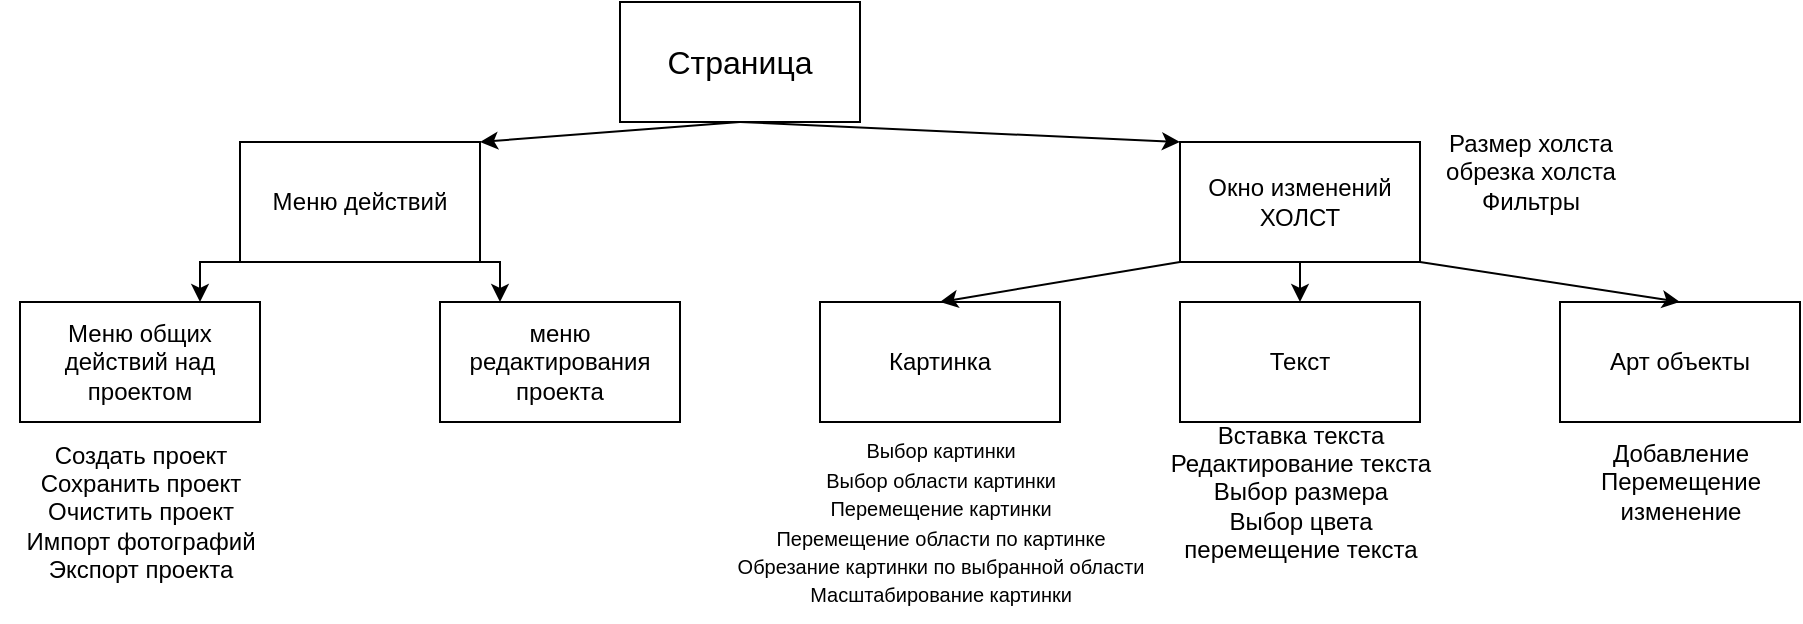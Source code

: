 <mxfile version="21.7.2" type="github">
  <diagram name="Страница — 1" id="YU0tO5HvDjDre46A8e69">
    <mxGraphModel dx="2022" dy="658" grid="1" gridSize="10" guides="1" tooltips="1" connect="1" arrows="1" fold="1" page="1" pageScale="1" pageWidth="827" pageHeight="1169" math="0" shadow="0">
      <root>
        <mxCell id="0" />
        <mxCell id="1" parent="0" />
        <mxCell id="evJcEJ3KG3SUG8nfOCRY-1" value="&lt;font size=&quot;3&quot;&gt;Страница&lt;/font&gt;" style="rounded=0;whiteSpace=wrap;html=1;" vertex="1" parent="1">
          <mxGeometry x="300" y="50" width="120" height="60" as="geometry" />
        </mxCell>
        <mxCell id="evJcEJ3KG3SUG8nfOCRY-2" value="" style="endArrow=classic;html=1;rounded=0;exitX=0.5;exitY=1;exitDx=0;exitDy=0;entryX=1;entryY=0;entryDx=0;entryDy=0;" edge="1" parent="1" source="evJcEJ3KG3SUG8nfOCRY-1" target="evJcEJ3KG3SUG8nfOCRY-3">
          <mxGeometry width="50" height="50" relative="1" as="geometry">
            <mxPoint x="390" y="400" as="sourcePoint" />
            <mxPoint x="160" y="160" as="targetPoint" />
          </mxGeometry>
        </mxCell>
        <mxCell id="evJcEJ3KG3SUG8nfOCRY-25" style="edgeStyle=orthogonalEdgeStyle;rounded=0;orthogonalLoop=1;jettySize=auto;html=1;exitX=1;exitY=1;exitDx=0;exitDy=0;entryX=0.25;entryY=0;entryDx=0;entryDy=0;" edge="1" parent="1" source="evJcEJ3KG3SUG8nfOCRY-3" target="evJcEJ3KG3SUG8nfOCRY-9">
          <mxGeometry relative="1" as="geometry" />
        </mxCell>
        <mxCell id="evJcEJ3KG3SUG8nfOCRY-26" style="edgeStyle=orthogonalEdgeStyle;rounded=0;orthogonalLoop=1;jettySize=auto;html=1;exitX=0;exitY=1;exitDx=0;exitDy=0;entryX=0.75;entryY=0;entryDx=0;entryDy=0;" edge="1" parent="1" source="evJcEJ3KG3SUG8nfOCRY-3" target="evJcEJ3KG3SUG8nfOCRY-8">
          <mxGeometry relative="1" as="geometry" />
        </mxCell>
        <mxCell id="evJcEJ3KG3SUG8nfOCRY-3" value="Меню действий" style="rounded=0;whiteSpace=wrap;html=1;" vertex="1" parent="1">
          <mxGeometry x="110" y="120" width="120" height="60" as="geometry" />
        </mxCell>
        <mxCell id="evJcEJ3KG3SUG8nfOCRY-4" value="Окно изменений&lt;br&gt;ХОЛСТ" style="rounded=0;whiteSpace=wrap;html=1;" vertex="1" parent="1">
          <mxGeometry x="580" y="120" width="120" height="60" as="geometry" />
        </mxCell>
        <mxCell id="evJcEJ3KG3SUG8nfOCRY-5" value="" style="endArrow=classic;html=1;rounded=0;exitX=0.5;exitY=1;exitDx=0;exitDy=0;entryX=0;entryY=0;entryDx=0;entryDy=0;" edge="1" parent="1" source="evJcEJ3KG3SUG8nfOCRY-1" target="evJcEJ3KG3SUG8nfOCRY-4">
          <mxGeometry width="50" height="50" relative="1" as="geometry">
            <mxPoint x="390" y="400" as="sourcePoint" />
            <mxPoint x="440" y="350" as="targetPoint" />
          </mxGeometry>
        </mxCell>
        <mxCell id="evJcEJ3KG3SUG8nfOCRY-8" value="Меню общих действий над проектом" style="rounded=0;whiteSpace=wrap;html=1;" vertex="1" parent="1">
          <mxGeometry y="200" width="120" height="60" as="geometry" />
        </mxCell>
        <mxCell id="evJcEJ3KG3SUG8nfOCRY-9" value="меню редактирования проекта" style="rounded=0;whiteSpace=wrap;html=1;" vertex="1" parent="1">
          <mxGeometry x="210" y="200" width="120" height="60" as="geometry" />
        </mxCell>
        <mxCell id="evJcEJ3KG3SUG8nfOCRY-11" value="Картинка" style="rounded=0;whiteSpace=wrap;html=1;" vertex="1" parent="1">
          <mxGeometry x="400" y="200" width="120" height="60" as="geometry" />
        </mxCell>
        <mxCell id="evJcEJ3KG3SUG8nfOCRY-12" value="Текст" style="rounded=0;whiteSpace=wrap;html=1;" vertex="1" parent="1">
          <mxGeometry x="580" y="200" width="120" height="60" as="geometry" />
        </mxCell>
        <mxCell id="evJcEJ3KG3SUG8nfOCRY-13" value="&lt;font style=&quot;font-size: 10px;&quot;&gt;Выбор картинки&lt;br&gt;Выбор области картинки&lt;br&gt;Перемещение картинки&lt;br&gt;Перемещение области по картинке&lt;br&gt;Обрезание картинки по выбранной области&lt;br&gt;Масштабирование картинки&lt;/font&gt;" style="text;html=1;align=center;verticalAlign=middle;resizable=0;points=[];autosize=1;strokeColor=none;fillColor=none;" vertex="1" parent="1">
          <mxGeometry x="345" y="260" width="230" height="100" as="geometry" />
        </mxCell>
        <mxCell id="evJcEJ3KG3SUG8nfOCRY-16" value="Вставка текста&lt;br&gt;Редактирование текста&lt;br&gt;Выбор размера&lt;br&gt;Выбор цвета&lt;br&gt;перемещение текста" style="text;html=1;align=center;verticalAlign=middle;resizable=0;points=[];autosize=1;strokeColor=none;fillColor=none;" vertex="1" parent="1">
          <mxGeometry x="565" y="250" width="150" height="90" as="geometry" />
        </mxCell>
        <mxCell id="evJcEJ3KG3SUG8nfOCRY-17" value="Арт объекты" style="rounded=0;whiteSpace=wrap;html=1;" vertex="1" parent="1">
          <mxGeometry x="770" y="200" width="120" height="60" as="geometry" />
        </mxCell>
        <mxCell id="evJcEJ3KG3SUG8nfOCRY-18" value="Добавление&lt;br&gt;Перемещение&lt;br&gt;изменение" style="text;html=1;align=center;verticalAlign=middle;resizable=0;points=[];autosize=1;strokeColor=none;fillColor=none;" vertex="1" parent="1">
          <mxGeometry x="780" y="260" width="100" height="60" as="geometry" />
        </mxCell>
        <mxCell id="evJcEJ3KG3SUG8nfOCRY-19" value="" style="endArrow=classic;html=1;rounded=0;entryX=0.5;entryY=0;entryDx=0;entryDy=0;exitX=1;exitY=1;exitDx=0;exitDy=0;" edge="1" parent="1" source="evJcEJ3KG3SUG8nfOCRY-4" target="evJcEJ3KG3SUG8nfOCRY-17">
          <mxGeometry width="50" height="50" relative="1" as="geometry">
            <mxPoint x="620" y="190" as="sourcePoint" />
            <mxPoint x="670" y="140" as="targetPoint" />
          </mxGeometry>
        </mxCell>
        <mxCell id="evJcEJ3KG3SUG8nfOCRY-20" value="" style="endArrow=classic;html=1;rounded=0;entryX=0.5;entryY=0;entryDx=0;entryDy=0;exitX=0.5;exitY=1;exitDx=0;exitDy=0;" edge="1" parent="1" source="evJcEJ3KG3SUG8nfOCRY-4" target="evJcEJ3KG3SUG8nfOCRY-12">
          <mxGeometry width="50" height="50" relative="1" as="geometry">
            <mxPoint x="620" y="190" as="sourcePoint" />
            <mxPoint x="670" y="140" as="targetPoint" />
          </mxGeometry>
        </mxCell>
        <mxCell id="evJcEJ3KG3SUG8nfOCRY-21" value="" style="endArrow=classic;html=1;rounded=0;exitX=0;exitY=1;exitDx=0;exitDy=0;entryX=0.5;entryY=0;entryDx=0;entryDy=0;" edge="1" parent="1" source="evJcEJ3KG3SUG8nfOCRY-4" target="evJcEJ3KG3SUG8nfOCRY-11">
          <mxGeometry width="50" height="50" relative="1" as="geometry">
            <mxPoint x="620" y="190" as="sourcePoint" />
            <mxPoint x="670" y="140" as="targetPoint" />
          </mxGeometry>
        </mxCell>
        <mxCell id="evJcEJ3KG3SUG8nfOCRY-23" value="Размер холста&lt;br&gt;обрезка холста&lt;br&gt;Фильтры" style="text;html=1;align=center;verticalAlign=middle;resizable=0;points=[];autosize=1;strokeColor=none;fillColor=none;" vertex="1" parent="1">
          <mxGeometry x="700" y="105" width="110" height="60" as="geometry" />
        </mxCell>
        <mxCell id="evJcEJ3KG3SUG8nfOCRY-28" value="Создать проект&lt;br&gt;Сохранить проект&lt;br&gt;Очистить проект&lt;br&gt;Импорт фотографий&lt;br&gt;Экспорт проекта" style="text;html=1;align=center;verticalAlign=middle;resizable=0;points=[];autosize=1;strokeColor=none;fillColor=none;" vertex="1" parent="1">
          <mxGeometry x="-10" y="260" width="140" height="90" as="geometry" />
        </mxCell>
      </root>
    </mxGraphModel>
  </diagram>
</mxfile>
